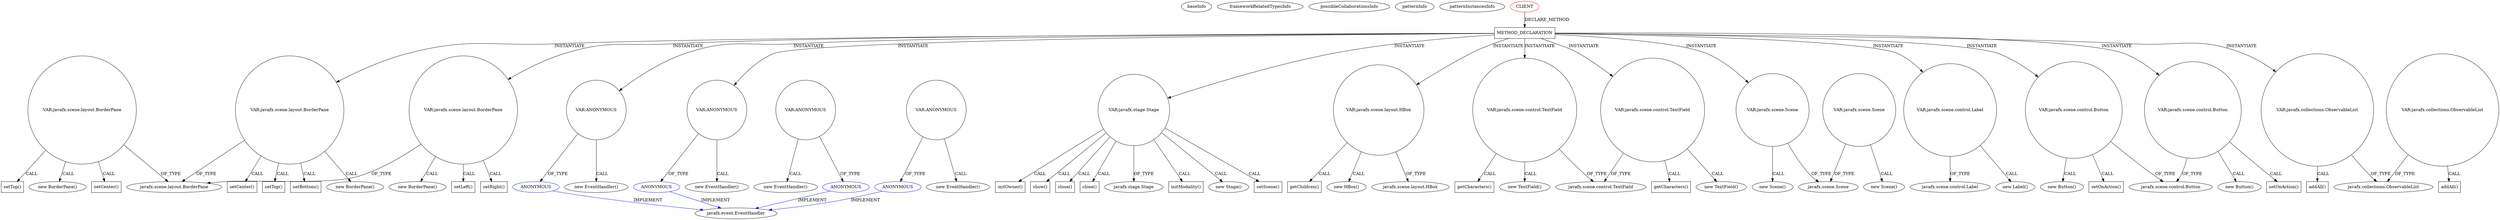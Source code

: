 digraph {
baseInfo[graphId=697,category="pattern",isAnonymous=false,possibleRelation=false]
frameworkRelatedTypesInfo[]
possibleCollaborationsInfo[]
patternInfo[frequency=2.0,patternRootClient=0]
patternInstancesInfo[0="Alittlemurkling-alarm-clock~/Alittlemurkling-alarm-clock/alarm-clock-master/src/org/quux/alarmclock/AlarmCard.java~AlarmCard~130",1="Alittlemurkling-alarm-clock~/Alittlemurkling-alarm-clock/alarm-clock-master/src/org/quux/alarmclock/MainWindow.java~MainWindow~125"]
9[label="javafx.scene.layout.BorderPane",vertexType="FRAMEWORK_CLASS_TYPE",isFrameworkType=false]
331[label="VAR:javafx.scene.layout.BorderPane",vertexType="VARIABLE_EXPRESION",isFrameworkType=false,shape=circle]
242[label="VAR:javafx.scene.layout.BorderPane",vertexType="VARIABLE_EXPRESION",isFrameworkType=false,shape=circle]
235[label="VAR:javafx.scene.layout.BorderPane",vertexType="VARIABLE_EXPRESION",isFrameworkType=false,shape=circle]
238[label="setRight()",vertexType="INSIDE_CALL",isFrameworkType=false,shape=box]
247[label="setCenter()",vertexType="INSIDE_CALL",isFrameworkType=false,shape=box]
336[label="setCenter()",vertexType="INSIDE_CALL",isFrameworkType=false,shape=box]
245[label="setTop()",vertexType="INSIDE_CALL",isFrameworkType=false,shape=box]
334[label="setTop()",vertexType="INSIDE_CALL",isFrameworkType=false,shape=box]
249[label="setBottom()",vertexType="INSIDE_CALL",isFrameworkType=false,shape=box]
330[label="new BorderPane()",vertexType="CONSTRUCTOR_CALL",isFrameworkType=false]
234[label="new BorderPane()",vertexType="CONSTRUCTOR_CALL",isFrameworkType=false]
241[label="new BorderPane()",vertexType="CONSTRUCTOR_CALL",isFrameworkType=false]
172[label="METHOD_DECLARATION",vertexType="CLIENT_METHOD_DECLARATION",isFrameworkType=false,shape=box]
0[label="CLIENT",vertexType="ROOT_CLIENT_CLASS_DECLARATION",isFrameworkType=false,color=red]
212[label="VAR:ANONYMOUS",vertexType="VARIABLE_EXPRESION",isFrameworkType=false,shape=circle]
213[label="ANONYMOUS",vertexType="REFERENCE_ANONYMOUS_DECLARATION",isFrameworkType=false,color=blue]
211[label="new EventHandler()",vertexType="CONSTRUCTOR_CALL",isFrameworkType=false]
229[label="VAR:ANONYMOUS",vertexType="VARIABLE_EXPRESION",isFrameworkType=false,shape=circle]
230[label="ANONYMOUS",vertexType="REFERENCE_ANONYMOUS_DECLARATION",isFrameworkType=false,color=blue]
228[label="new EventHandler()",vertexType="CONSTRUCTOR_CALL",isFrameworkType=false]
174[label="VAR:javafx.stage.Stage",vertexType="VARIABLE_EXPRESION",isFrameworkType=false,shape=circle]
179[label="initOwner()",vertexType="INSIDE_CALL",isFrameworkType=false,shape=box]
256[label="show()",vertexType="INSIDE_CALL",isFrameworkType=false,shape=box]
18[label="javafx.event.EventHandler",vertexType="FRAMEWORK_INTERFACE_TYPE",isFrameworkType=false]
141[label="ANONYMOUS",vertexType="REFERENCE_ANONYMOUS_DECLARATION",isFrameworkType=false,color=blue]
281[label="ANONYMOUS",vertexType="REFERENCE_ANONYMOUS_DECLARATION",isFrameworkType=false,color=blue]
199[label="VAR:javafx.scene.layout.HBox",vertexType="VARIABLE_EXPRESION",isFrameworkType=false,shape=circle]
205[label="getChildren()",vertexType="INSIDE_CALL",isFrameworkType=false,shape=box]
198[label="new HBox()",vertexType="CONSTRUCTOR_CALL",isFrameworkType=false]
222[label="close()",vertexType="INSIDE_CALL",isFrameworkType=false,shape=box]
233[label="close()",vertexType="INSIDE_CALL",isFrameworkType=false,shape=box]
140[label="VAR:ANONYMOUS",vertexType="VARIABLE_EXPRESION",isFrameworkType=false,shape=circle]
139[label="new EventHandler()",vertexType="CONSTRUCTOR_CALL",isFrameworkType=false]
280[label="VAR:ANONYMOUS",vertexType="VARIABLE_EXPRESION",isFrameworkType=false,shape=circle]
279[label="new EventHandler()",vertexType="CONSTRUCTOR_CALL",isFrameworkType=false]
175[label="javafx.stage.Stage",vertexType="FRAMEWORK_CLASS_TYPE",isFrameworkType=false]
193[label="VAR:javafx.scene.control.TextField",vertexType="VARIABLE_EXPRESION",isFrameworkType=false,shape=circle]
216[label="getCharacters()",vertexType="INSIDE_CALL",isFrameworkType=false,shape=box]
196[label="VAR:javafx.scene.control.TextField",vertexType="VARIABLE_EXPRESION",isFrameworkType=false,shape=circle]
218[label="getCharacters()",vertexType="INSIDE_CALL",isFrameworkType=false,shape=box]
5[label="javafx.scene.layout.HBox",vertexType="FRAMEWORK_CLASS_TYPE",isFrameworkType=false]
194[label="javafx.scene.control.TextField",vertexType="FRAMEWORK_CLASS_TYPE",isFrameworkType=false]
177[label="initModality()",vertexType="INSIDE_CALL",isFrameworkType=false,shape=box]
251[label="VAR:javafx.scene.Scene",vertexType="VARIABLE_EXPRESION",isFrameworkType=false,shape=circle]
250[label="new Scene()",vertexType="CONSTRUCTOR_CALL",isFrameworkType=false]
187[label="VAR:javafx.scene.control.Label",vertexType="VARIABLE_EXPRESION",isFrameworkType=false,shape=circle]
3[label="javafx.scene.control.Label",vertexType="FRAMEWORK_CLASS_TYPE",isFrameworkType=false]
186[label="new Label()",vertexType="CONSTRUCTOR_CALL",isFrameworkType=false]
173[label="new Stage()",vertexType="CONSTRUCTOR_CALL",isFrameworkType=false]
207[label="VAR:javafx.scene.control.Button",vertexType="VARIABLE_EXPRESION",isFrameworkType=false,shape=circle]
206[label="new Button()",vertexType="CONSTRUCTOR_CALL",isFrameworkType=false]
88[label="javafx.scene.control.Button",vertexType="FRAMEWORK_CLASS_TYPE",isFrameworkType=false]
224[label="VAR:javafx.scene.control.Button",vertexType="VARIABLE_EXPRESION",isFrameworkType=false,shape=circle]
223[label="new Button()",vertexType="CONSTRUCTOR_CALL",isFrameworkType=false]
254[label="setScene()",vertexType="INSIDE_CALL",isFrameworkType=false,shape=box]
182[label="javafx.scene.Scene",vertexType="FRAMEWORK_CLASS_TYPE",isFrameworkType=false]
340[label="VAR:javafx.scene.Scene",vertexType="VARIABLE_EXPRESION",isFrameworkType=false,shape=circle]
339[label="new Scene()",vertexType="CONSTRUCTOR_CALL",isFrameworkType=false]
201[label="VAR:javafx.collections.ObservableList",vertexType="VARIABLE_EXPRESION",isFrameworkType=false,shape=circle]
129[label="javafx.collections.ObservableList",vertexType="FRAMEWORK_INTERFACE_TYPE",isFrameworkType=false]
127[label="VAR:javafx.collections.ObservableList",vertexType="VARIABLE_EXPRESION",isFrameworkType=false,shape=circle]
202[label="addAll()",vertexType="INSIDE_CALL",isFrameworkType=false,shape=box]
128[label="addAll()",vertexType="INSIDE_CALL",isFrameworkType=false,shape=box]
192[label="new TextField()",vertexType="CONSTRUCTOR_CALL",isFrameworkType=false]
195[label="new TextField()",vertexType="CONSTRUCTOR_CALL",isFrameworkType=false]
240[label="setLeft()",vertexType="INSIDE_CALL",isFrameworkType=false,shape=box]
210[label="setOnAction()",vertexType="INSIDE_CALL",isFrameworkType=false,shape=box]
227[label="setOnAction()",vertexType="INSIDE_CALL",isFrameworkType=false,shape=box]
196->218[label="CALL"]
127->129[label="OF_TYPE"]
193->216[label="CALL"]
213->18[label="IMPLEMENT",color=blue]
199->198[label="CALL"]
140->141[label="OF_TYPE"]
281->18[label="IMPLEMENT",color=blue]
140->139[label="CALL"]
207->210[label="CALL"]
172->196[label="INSTANTIATE"]
193->194[label="OF_TYPE"]
0->172[label="DECLARE_METHOD"]
242->247[label="CALL"]
201->202[label="CALL"]
207->206[label="CALL"]
174->254[label="CALL"]
199->205[label="CALL"]
174->256[label="CALL"]
229->230[label="OF_TYPE"]
212->211[label="CALL"]
230->18[label="IMPLEMENT",color=blue]
224->223[label="CALL"]
174->173[label="CALL"]
174->233[label="CALL"]
331->334[label="CALL"]
174->222[label="CALL"]
235->240[label="CALL"]
201->129[label="OF_TYPE"]
196->194[label="OF_TYPE"]
141->18[label="IMPLEMENT",color=blue]
174->179[label="CALL"]
172->174[label="INSTANTIATE"]
172->201[label="INSTANTIATE"]
199->5[label="OF_TYPE"]
331->336[label="CALL"]
242->9[label="OF_TYPE"]
127->128[label="CALL"]
193->192[label="CALL"]
340->339[label="CALL"]
251->182[label="OF_TYPE"]
235->238[label="CALL"]
172->251[label="INSTANTIATE"]
229->228[label="CALL"]
207->88[label="OF_TYPE"]
172->235[label="INSTANTIATE"]
280->281[label="OF_TYPE"]
196->195[label="CALL"]
224->227[label="CALL"]
224->88[label="OF_TYPE"]
242->241[label="CALL"]
172->187[label="INSTANTIATE"]
280->279[label="CALL"]
172->207[label="INSTANTIATE"]
235->9[label="OF_TYPE"]
242->245[label="CALL"]
212->213[label="OF_TYPE"]
340->182[label="OF_TYPE"]
187->186[label="CALL"]
174->177[label="CALL"]
172->199[label="INSTANTIATE"]
251->250[label="CALL"]
172->224[label="INSTANTIATE"]
172->229[label="INSTANTIATE"]
331->9[label="OF_TYPE"]
235->234[label="CALL"]
242->249[label="CALL"]
172->193[label="INSTANTIATE"]
174->175[label="OF_TYPE"]
187->3[label="OF_TYPE"]
172->242[label="INSTANTIATE"]
172->212[label="INSTANTIATE"]
331->330[label="CALL"]
}
